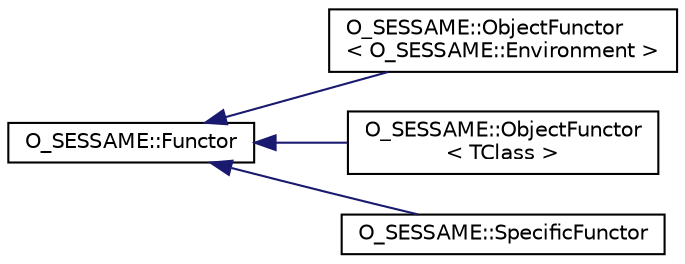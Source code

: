 digraph "Graphical Class Hierarchy"
{
 // LATEX_PDF_SIZE
  edge [fontname="Helvetica",fontsize="10",labelfontname="Helvetica",labelfontsize="10"];
  node [fontname="Helvetica",fontsize="10",shape=record];
  rankdir="LR";
  Node0 [label="O_SESSAME::Functor",height=0.2,width=0.4,color="black", fillcolor="white", style="filled",URL="$classO__SESSAME_1_1Functor.html",tooltip="Abstract class to hold the pointer to an force calculating functor."];
  Node0 -> Node1 [dir="back",color="midnightblue",fontsize="10",style="solid",fontname="Helvetica"];
  Node1 [label="O_SESSAME::ObjectFunctor\l\< O_SESSAME::Environment \>",height=0.2,width=0.4,color="black", fillcolor="white", style="filled",URL="$classO__SESSAME_1_1ObjectFunctor.html",tooltip=" "];
  Node0 -> Node2 [dir="back",color="midnightblue",fontsize="10",style="solid",fontname="Helvetica"];
  Node2 [label="O_SESSAME::ObjectFunctor\l\< TClass \>",height=0.2,width=0.4,color="black", fillcolor="white", style="filled",URL="$classO__SESSAME_1_1ObjectFunctor.html",tooltip="derived template class"];
  Node0 -> Node3 [dir="back",color="midnightblue",fontsize="10",style="solid",fontname="Helvetica"];
  Node3 [label="O_SESSAME::SpecificFunctor",height=0.2,width=0.4,color="black", fillcolor="white", style="filled",URL="$classO__SESSAME_1_1SpecificFunctor.html",tooltip="derived template class"];
}
